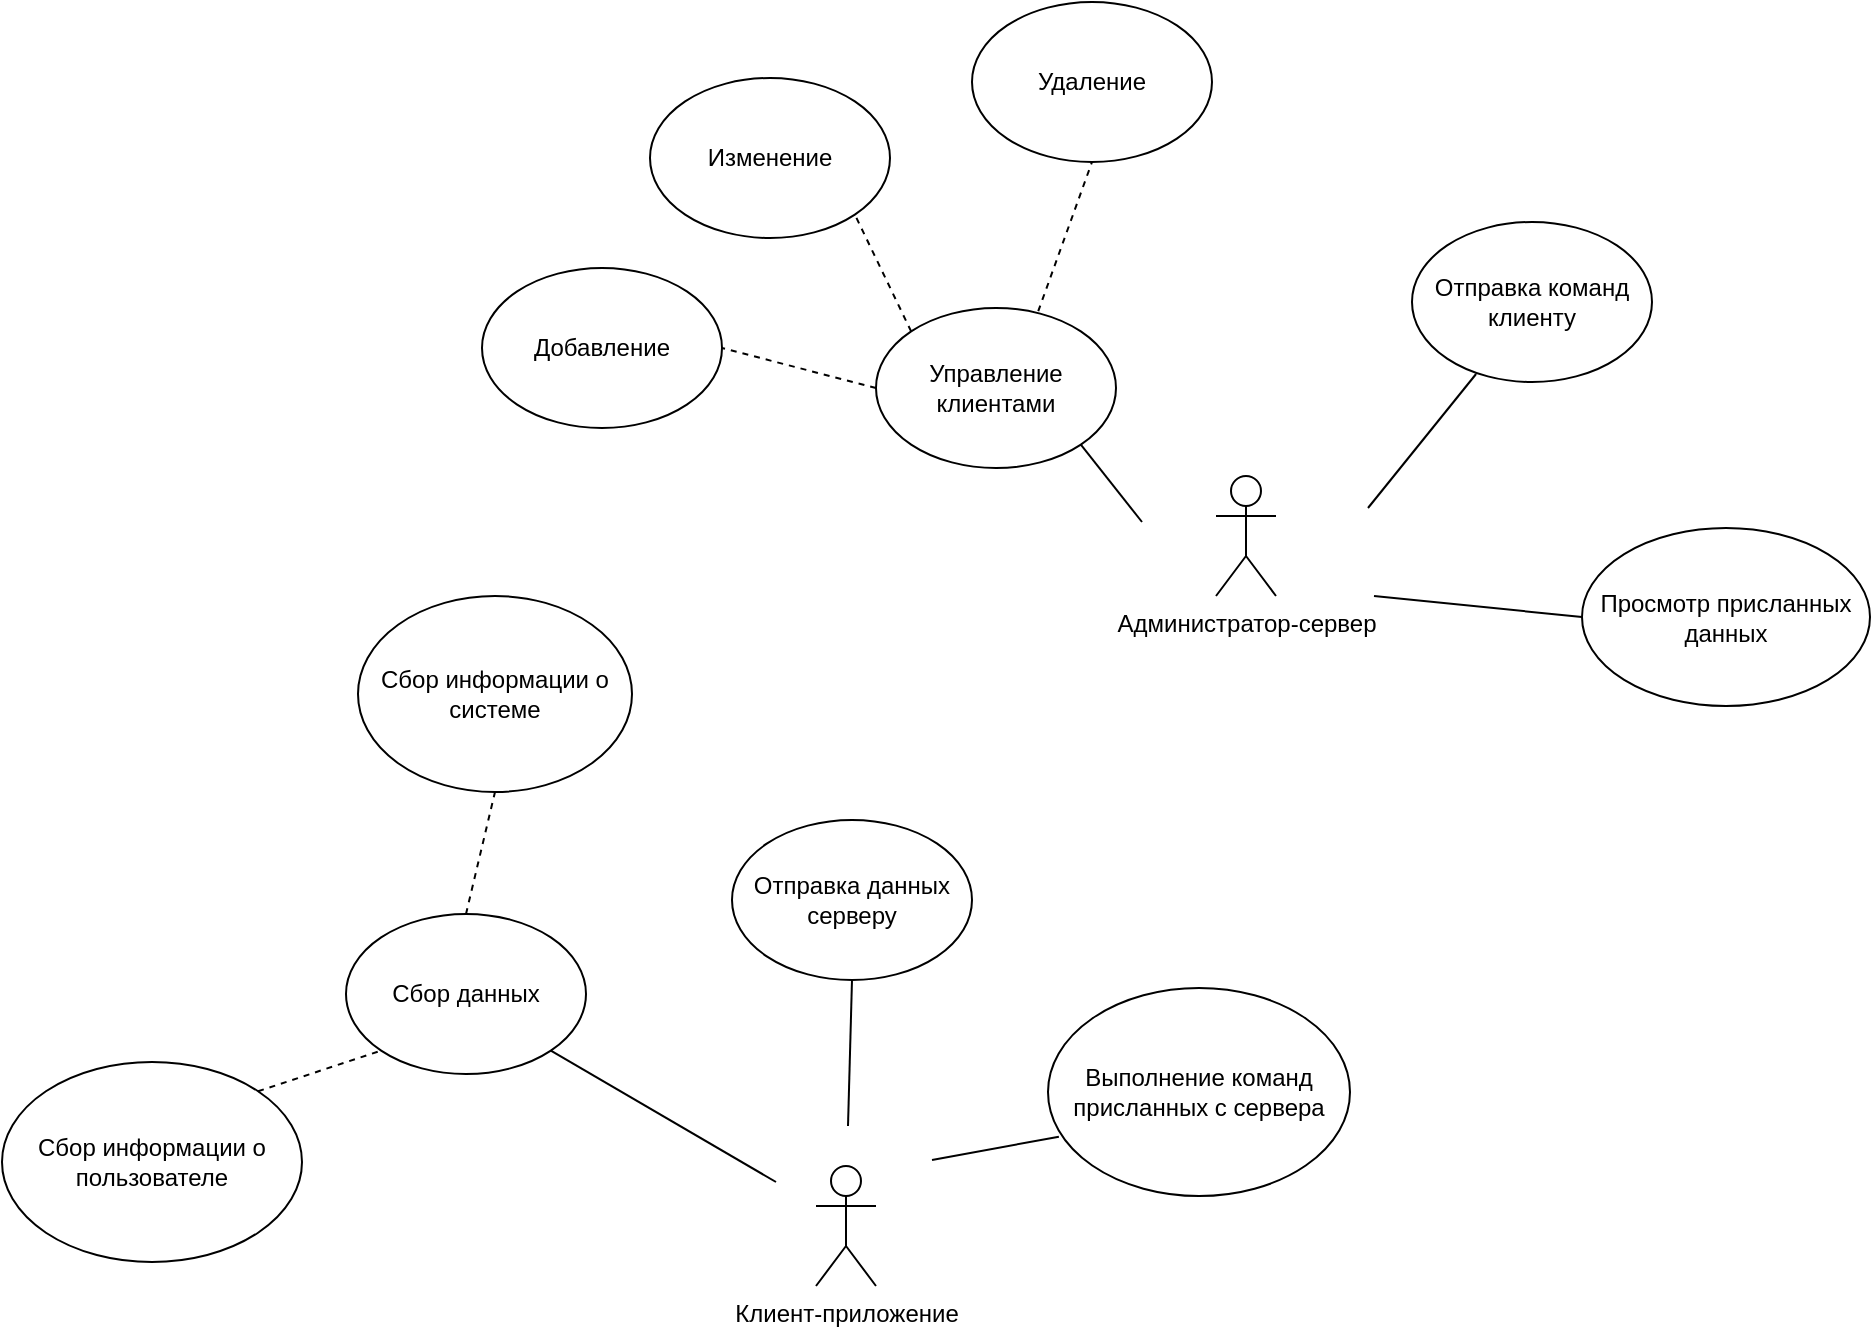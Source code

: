 <mxfile version="26.0.13">
  <diagram name="Page-1" id="b2sUMMxi-tYix0Grxk9S">
    <mxGraphModel dx="1635" dy="666" grid="0" gridSize="10" guides="1" tooltips="1" connect="1" arrows="1" fold="1" page="0" pageScale="1" pageWidth="7000" pageHeight="5000" math="0" shadow="0">
      <root>
        <mxCell id="0" />
        <mxCell id="1" parent="0" />
        <mxCell id="NaSA3XgOE01kCahbcJ33-1" value="Администратор-сервер" style="shape=umlActor;verticalLabelPosition=bottom;verticalAlign=top;html=1;outlineConnect=0;" vertex="1" parent="1">
          <mxGeometry x="354" y="332" width="30" height="60" as="geometry" />
        </mxCell>
        <mxCell id="NaSA3XgOE01kCahbcJ33-2" value="Управление клиентами" style="ellipse;whiteSpace=wrap;html=1;" vertex="1" parent="1">
          <mxGeometry x="184" y="248" width="120" height="80" as="geometry" />
        </mxCell>
        <mxCell id="NaSA3XgOE01kCahbcJ33-3" value="Отправка команд клиенту" style="ellipse;whiteSpace=wrap;html=1;" vertex="1" parent="1">
          <mxGeometry x="452" y="205" width="120" height="80" as="geometry" />
        </mxCell>
        <mxCell id="NaSA3XgOE01kCahbcJ33-4" value="Добавление" style="ellipse;whiteSpace=wrap;html=1;" vertex="1" parent="1">
          <mxGeometry x="-13" y="228" width="120" height="80" as="geometry" />
        </mxCell>
        <mxCell id="NaSA3XgOE01kCahbcJ33-5" value="Изменение" style="ellipse;whiteSpace=wrap;html=1;" vertex="1" parent="1">
          <mxGeometry x="71" y="133" width="120" height="80" as="geometry" />
        </mxCell>
        <mxCell id="NaSA3XgOE01kCahbcJ33-6" value="Удаление" style="ellipse;whiteSpace=wrap;html=1;" vertex="1" parent="1">
          <mxGeometry x="232" y="95" width="120" height="80" as="geometry" />
        </mxCell>
        <mxCell id="NaSA3XgOE01kCahbcJ33-7" value="" style="endArrow=none;dashed=1;html=1;rounded=0;entryX=1;entryY=0.5;entryDx=0;entryDy=0;exitX=0;exitY=0.5;exitDx=0;exitDy=0;" edge="1" parent="1" source="NaSA3XgOE01kCahbcJ33-2" target="NaSA3XgOE01kCahbcJ33-4">
          <mxGeometry width="50" height="50" relative="1" as="geometry">
            <mxPoint x="97" y="386" as="sourcePoint" />
            <mxPoint x="147" y="336" as="targetPoint" />
          </mxGeometry>
        </mxCell>
        <mxCell id="NaSA3XgOE01kCahbcJ33-8" value="" style="endArrow=none;dashed=1;html=1;rounded=0;entryX=1;entryY=1;entryDx=0;entryDy=0;exitX=0;exitY=0;exitDx=0;exitDy=0;" edge="1" parent="1" source="NaSA3XgOE01kCahbcJ33-2" target="NaSA3XgOE01kCahbcJ33-5">
          <mxGeometry width="50" height="50" relative="1" as="geometry">
            <mxPoint x="240" y="238" as="sourcePoint" />
            <mxPoint x="156" y="228" as="targetPoint" />
          </mxGeometry>
        </mxCell>
        <mxCell id="NaSA3XgOE01kCahbcJ33-9" value="" style="endArrow=none;dashed=1;html=1;rounded=0;entryX=0.5;entryY=1;entryDx=0;entryDy=0;exitX=0.676;exitY=0.02;exitDx=0;exitDy=0;exitPerimeter=0;" edge="1" parent="1" source="NaSA3XgOE01kCahbcJ33-2" target="NaSA3XgOE01kCahbcJ33-6">
          <mxGeometry width="50" height="50" relative="1" as="geometry">
            <mxPoint x="338" y="209" as="sourcePoint" />
            <mxPoint x="254" y="199" as="targetPoint" />
          </mxGeometry>
        </mxCell>
        <mxCell id="NaSA3XgOE01kCahbcJ33-11" value="" style="endArrow=none;html=1;rounded=0;entryX=1;entryY=1;entryDx=0;entryDy=0;" edge="1" parent="1" target="NaSA3XgOE01kCahbcJ33-2">
          <mxGeometry width="50" height="50" relative="1" as="geometry">
            <mxPoint x="317" y="355" as="sourcePoint" />
            <mxPoint x="247" y="365" as="targetPoint" />
          </mxGeometry>
        </mxCell>
        <mxCell id="NaSA3XgOE01kCahbcJ33-12" value="" style="endArrow=none;html=1;rounded=0;entryX=0.267;entryY=0.95;entryDx=0;entryDy=0;entryPerimeter=0;" edge="1" parent="1" target="NaSA3XgOE01kCahbcJ33-3">
          <mxGeometry width="50" height="50" relative="1" as="geometry">
            <mxPoint x="430" y="348" as="sourcePoint" />
            <mxPoint x="363" y="268.5" as="targetPoint" />
          </mxGeometry>
        </mxCell>
        <mxCell id="NaSA3XgOE01kCahbcJ33-13" value="Клиент-приложение" style="shape=umlActor;verticalLabelPosition=bottom;verticalAlign=top;html=1;outlineConnect=0;" vertex="1" parent="1">
          <mxGeometry x="154" y="677" width="30" height="60" as="geometry" />
        </mxCell>
        <mxCell id="NaSA3XgOE01kCahbcJ33-14" value="Сбор данных" style="ellipse;whiteSpace=wrap;html=1;" vertex="1" parent="1">
          <mxGeometry x="-81" y="551" width="120" height="80" as="geometry" />
        </mxCell>
        <mxCell id="NaSA3XgOE01kCahbcJ33-15" value="Отправка данных серверу" style="ellipse;whiteSpace=wrap;html=1;" vertex="1" parent="1">
          <mxGeometry x="112" y="504" width="120" height="80" as="geometry" />
        </mxCell>
        <mxCell id="NaSA3XgOE01kCahbcJ33-16" value="Выполнение команд присланных с сервера" style="ellipse;whiteSpace=wrap;html=1;" vertex="1" parent="1">
          <mxGeometry x="270" y="588" width="151" height="104" as="geometry" />
        </mxCell>
        <mxCell id="NaSA3XgOE01kCahbcJ33-17" value="" style="endArrow=none;html=1;rounded=0;entryX=1;entryY=1;entryDx=0;entryDy=0;" edge="1" parent="1" target="NaSA3XgOE01kCahbcJ33-14">
          <mxGeometry width="50" height="50" relative="1" as="geometry">
            <mxPoint x="134" y="685" as="sourcePoint" />
            <mxPoint x="-4" y="709" as="targetPoint" />
          </mxGeometry>
        </mxCell>
        <mxCell id="NaSA3XgOE01kCahbcJ33-18" value="" style="endArrow=none;html=1;rounded=0;entryX=0.5;entryY=1;entryDx=0;entryDy=0;" edge="1" parent="1" target="NaSA3XgOE01kCahbcJ33-15">
          <mxGeometry width="50" height="50" relative="1" as="geometry">
            <mxPoint x="170" y="657" as="sourcePoint" />
            <mxPoint x="110" y="602" as="targetPoint" />
          </mxGeometry>
        </mxCell>
        <mxCell id="NaSA3XgOE01kCahbcJ33-19" value="" style="endArrow=none;html=1;rounded=0;exitX=0.036;exitY=0.715;exitDx=0;exitDy=0;exitPerimeter=0;" edge="1" parent="1" source="NaSA3XgOE01kCahbcJ33-16">
          <mxGeometry width="50" height="50" relative="1" as="geometry">
            <mxPoint x="253" y="702" as="sourcePoint" />
            <mxPoint x="212" y="674" as="targetPoint" />
          </mxGeometry>
        </mxCell>
        <mxCell id="NaSA3XgOE01kCahbcJ33-20" value="Сбор информации о системе" style="ellipse;whiteSpace=wrap;html=1;" vertex="1" parent="1">
          <mxGeometry x="-75" y="392" width="137" height="98" as="geometry" />
        </mxCell>
        <mxCell id="NaSA3XgOE01kCahbcJ33-21" value="Сбор информации о пользователе" style="ellipse;whiteSpace=wrap;html=1;" vertex="1" parent="1">
          <mxGeometry x="-253" y="625" width="150" height="100" as="geometry" />
        </mxCell>
        <mxCell id="NaSA3XgOE01kCahbcJ33-23" value="" style="endArrow=none;dashed=1;html=1;rounded=0;entryX=0.5;entryY=1;entryDx=0;entryDy=0;exitX=0.5;exitY=0;exitDx=0;exitDy=0;" edge="1" parent="1" source="NaSA3XgOE01kCahbcJ33-14" target="NaSA3XgOE01kCahbcJ33-20">
          <mxGeometry width="50" height="50" relative="1" as="geometry">
            <mxPoint x="104" y="468" as="sourcePoint" />
            <mxPoint x="27" y="448" as="targetPoint" />
          </mxGeometry>
        </mxCell>
        <mxCell id="NaSA3XgOE01kCahbcJ33-24" value="" style="endArrow=none;dashed=1;html=1;rounded=0;entryX=0;entryY=1;entryDx=0;entryDy=0;exitX=1;exitY=0;exitDx=0;exitDy=0;" edge="1" parent="1" source="NaSA3XgOE01kCahbcJ33-21" target="NaSA3XgOE01kCahbcJ33-14">
          <mxGeometry width="50" height="50" relative="1" as="geometry">
            <mxPoint x="-98" y="669" as="sourcePoint" />
            <mxPoint x="-66" y="686" as="targetPoint" />
          </mxGeometry>
        </mxCell>
        <mxCell id="NaSA3XgOE01kCahbcJ33-25" value="Просмотр присланных данных" style="ellipse;whiteSpace=wrap;html=1;" vertex="1" parent="1">
          <mxGeometry x="537" y="358" width="144" height="89" as="geometry" />
        </mxCell>
        <mxCell id="NaSA3XgOE01kCahbcJ33-27" value="" style="endArrow=none;html=1;rounded=0;entryX=0;entryY=0.5;entryDx=0;entryDy=0;" edge="1" parent="1" target="NaSA3XgOE01kCahbcJ33-25">
          <mxGeometry width="50" height="50" relative="1" as="geometry">
            <mxPoint x="433" y="392" as="sourcePoint" />
            <mxPoint x="509" y="374" as="targetPoint" />
          </mxGeometry>
        </mxCell>
      </root>
    </mxGraphModel>
  </diagram>
</mxfile>
